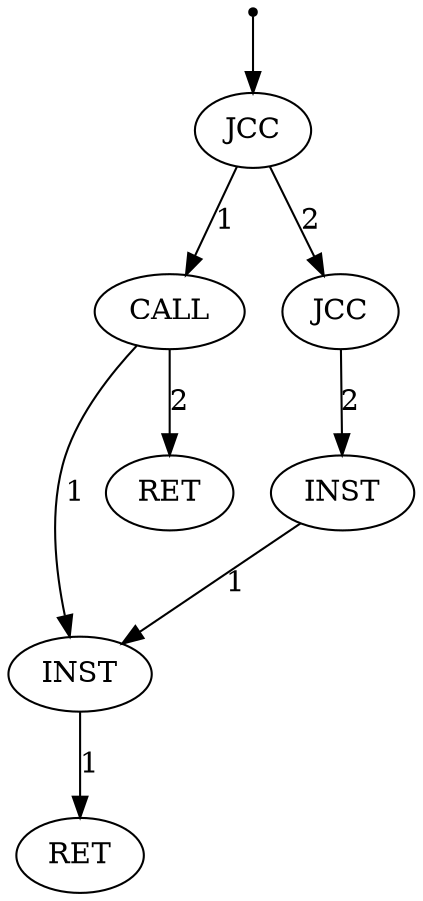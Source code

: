 digraph G{
"0" [shape="point"]
"1" [label="JCC"]
"2" [label="CALL"]
"3" [label="INST"]
"4" [label="RET"]
"5" [label="RET"]
"6" [label="JCC"]
"7" [label="INST"]
"0" -> "1"
"1"->"2" [label="1"]
"2"->"3" [label="1"]
"3"->"4" [label="1"]
"2"->"5" [label="2"]
"1"->"6" [label="2"]
"6"->"7" [label="2"]
"7"->"3" [label="1"]
}
